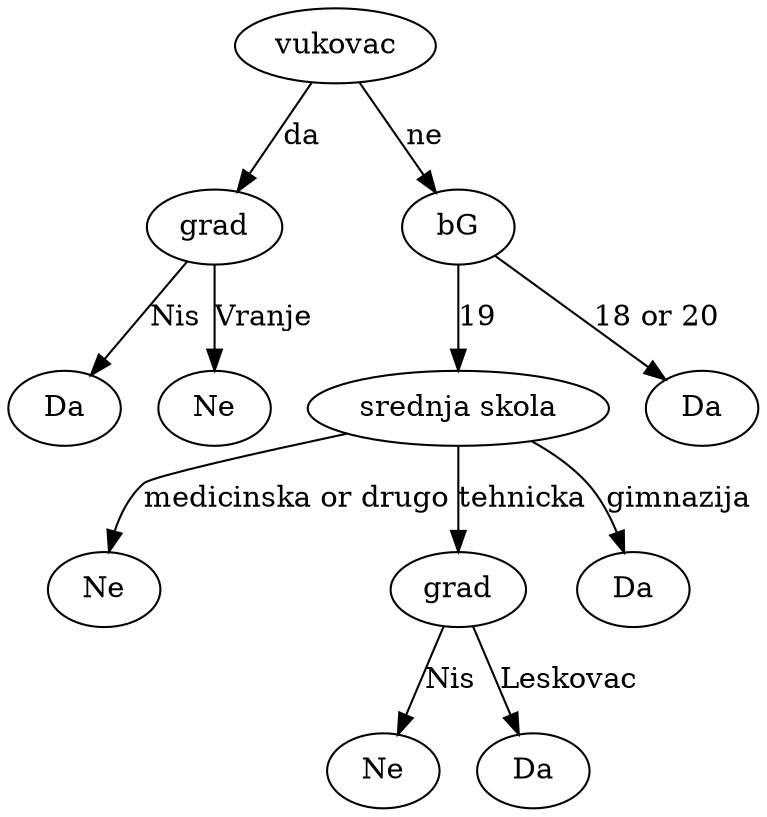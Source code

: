 digraph ID3 {
	vukovac0 [label=vukovac]
	vukovac0grad0 [label=grad]
	vukovac0grad0Da0 [label=Da]
	vukovac0grad0 -> vukovac0grad0Da0 [label=Nis]
	vukovac0grad0Ne1 [label=Ne]
	vukovac0grad0 -> vukovac0grad0Ne1 [label=Vranje]
	vukovac0 -> vukovac0grad0 [label=da]
	vukovac0bG1 [label=bG]
	"vukovac0bG1srednja skola0" [label="srednja skola"]
	"vukovac0bG1srednja skola0Ne0" [label=Ne]
	"vukovac0bG1srednja skola0" -> "vukovac0bG1srednja skola0Ne0" [label="medicinska or drugo"]
	"vukovac0bG1srednja skola0grad1" [label=grad]
	"vukovac0bG1srednja skola0grad1Ne0" [label=Ne]
	"vukovac0bG1srednja skola0grad1" -> "vukovac0bG1srednja skola0grad1Ne0" [label=Nis]
	"vukovac0bG1srednja skola0grad1Da1" [label=Da]
	"vukovac0bG1srednja skola0grad1" -> "vukovac0bG1srednja skola0grad1Da1" [label=Leskovac]
	"vukovac0bG1srednja skola0" -> "vukovac0bG1srednja skola0grad1" [label=tehnicka]
	"vukovac0bG1srednja skola0Da2" [label=Da]
	"vukovac0bG1srednja skola0" -> "vukovac0bG1srednja skola0Da2" [label=gimnazija]
	vukovac0bG1 -> "vukovac0bG1srednja skola0" [label=19]
	vukovac0bG1Da1 [label=Da]
	vukovac0bG1 -> vukovac0bG1Da1 [label="18 or 20"]
	vukovac0 -> vukovac0bG1 [label=ne]
}
